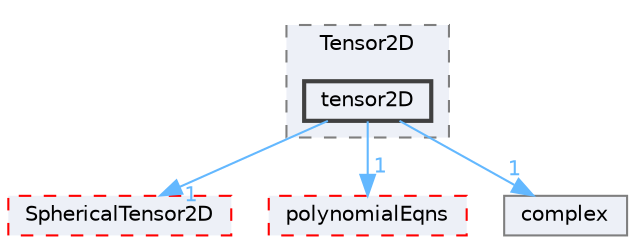 digraph "src/OpenFOAM/primitives/Tensor2D/tensor2D"
{
 // LATEX_PDF_SIZE
  bgcolor="transparent";
  edge [fontname=Helvetica,fontsize=10,labelfontname=Helvetica,labelfontsize=10];
  node [fontname=Helvetica,fontsize=10,shape=box,height=0.2,width=0.4];
  compound=true
  subgraph clusterdir_af3b3c32572abb73a47caea053f82d3c {
    graph [ bgcolor="#edf0f7", pencolor="grey50", label="Tensor2D", fontname=Helvetica,fontsize=10 style="filled,dashed", URL="dir_af3b3c32572abb73a47caea053f82d3c.html",tooltip=""]
  dir_71c358aaca74482d6c1f86c25a6ef8b3 [label="tensor2D", fillcolor="#edf0f7", color="grey25", style="filled,bold", URL="dir_71c358aaca74482d6c1f86c25a6ef8b3.html",tooltip=""];
  }
  dir_03cbbdc57deccee747de3682b626c91e [label="SphericalTensor2D", fillcolor="#edf0f7", color="red", style="filled,dashed", URL="dir_03cbbdc57deccee747de3682b626c91e.html",tooltip=""];
  dir_ea22b97d585b581f8109179e40307995 [label="polynomialEqns", fillcolor="#edf0f7", color="red", style="filled,dashed", URL="dir_ea22b97d585b581f8109179e40307995.html",tooltip=""];
  dir_9b55caa1365775a4268140b8f5b75f1d [label="complex", fillcolor="#edf0f7", color="grey50", style="filled", URL="dir_9b55caa1365775a4268140b8f5b75f1d.html",tooltip=""];
  dir_71c358aaca74482d6c1f86c25a6ef8b3->dir_03cbbdc57deccee747de3682b626c91e [headlabel="1", labeldistance=1.5 headhref="dir_003983_003707.html" href="dir_003983_003707.html" color="steelblue1" fontcolor="steelblue1"];
  dir_71c358aaca74482d6c1f86c25a6ef8b3->dir_9b55caa1365775a4268140b8f5b75f1d [headlabel="1", labeldistance=1.5 headhref="dir_003983_000571.html" href="dir_003983_000571.html" color="steelblue1" fontcolor="steelblue1"];
  dir_71c358aaca74482d6c1f86c25a6ef8b3->dir_ea22b97d585b581f8109179e40307995 [headlabel="1", labeldistance=1.5 headhref="dir_003983_002993.html" href="dir_003983_002993.html" color="steelblue1" fontcolor="steelblue1"];
}
